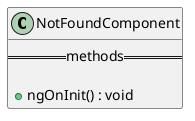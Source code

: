 @startuml NotFoundComponent diagram
class NotFoundComponent {
  ==methods==

  + ngOnInit() : void
}
@enduml
